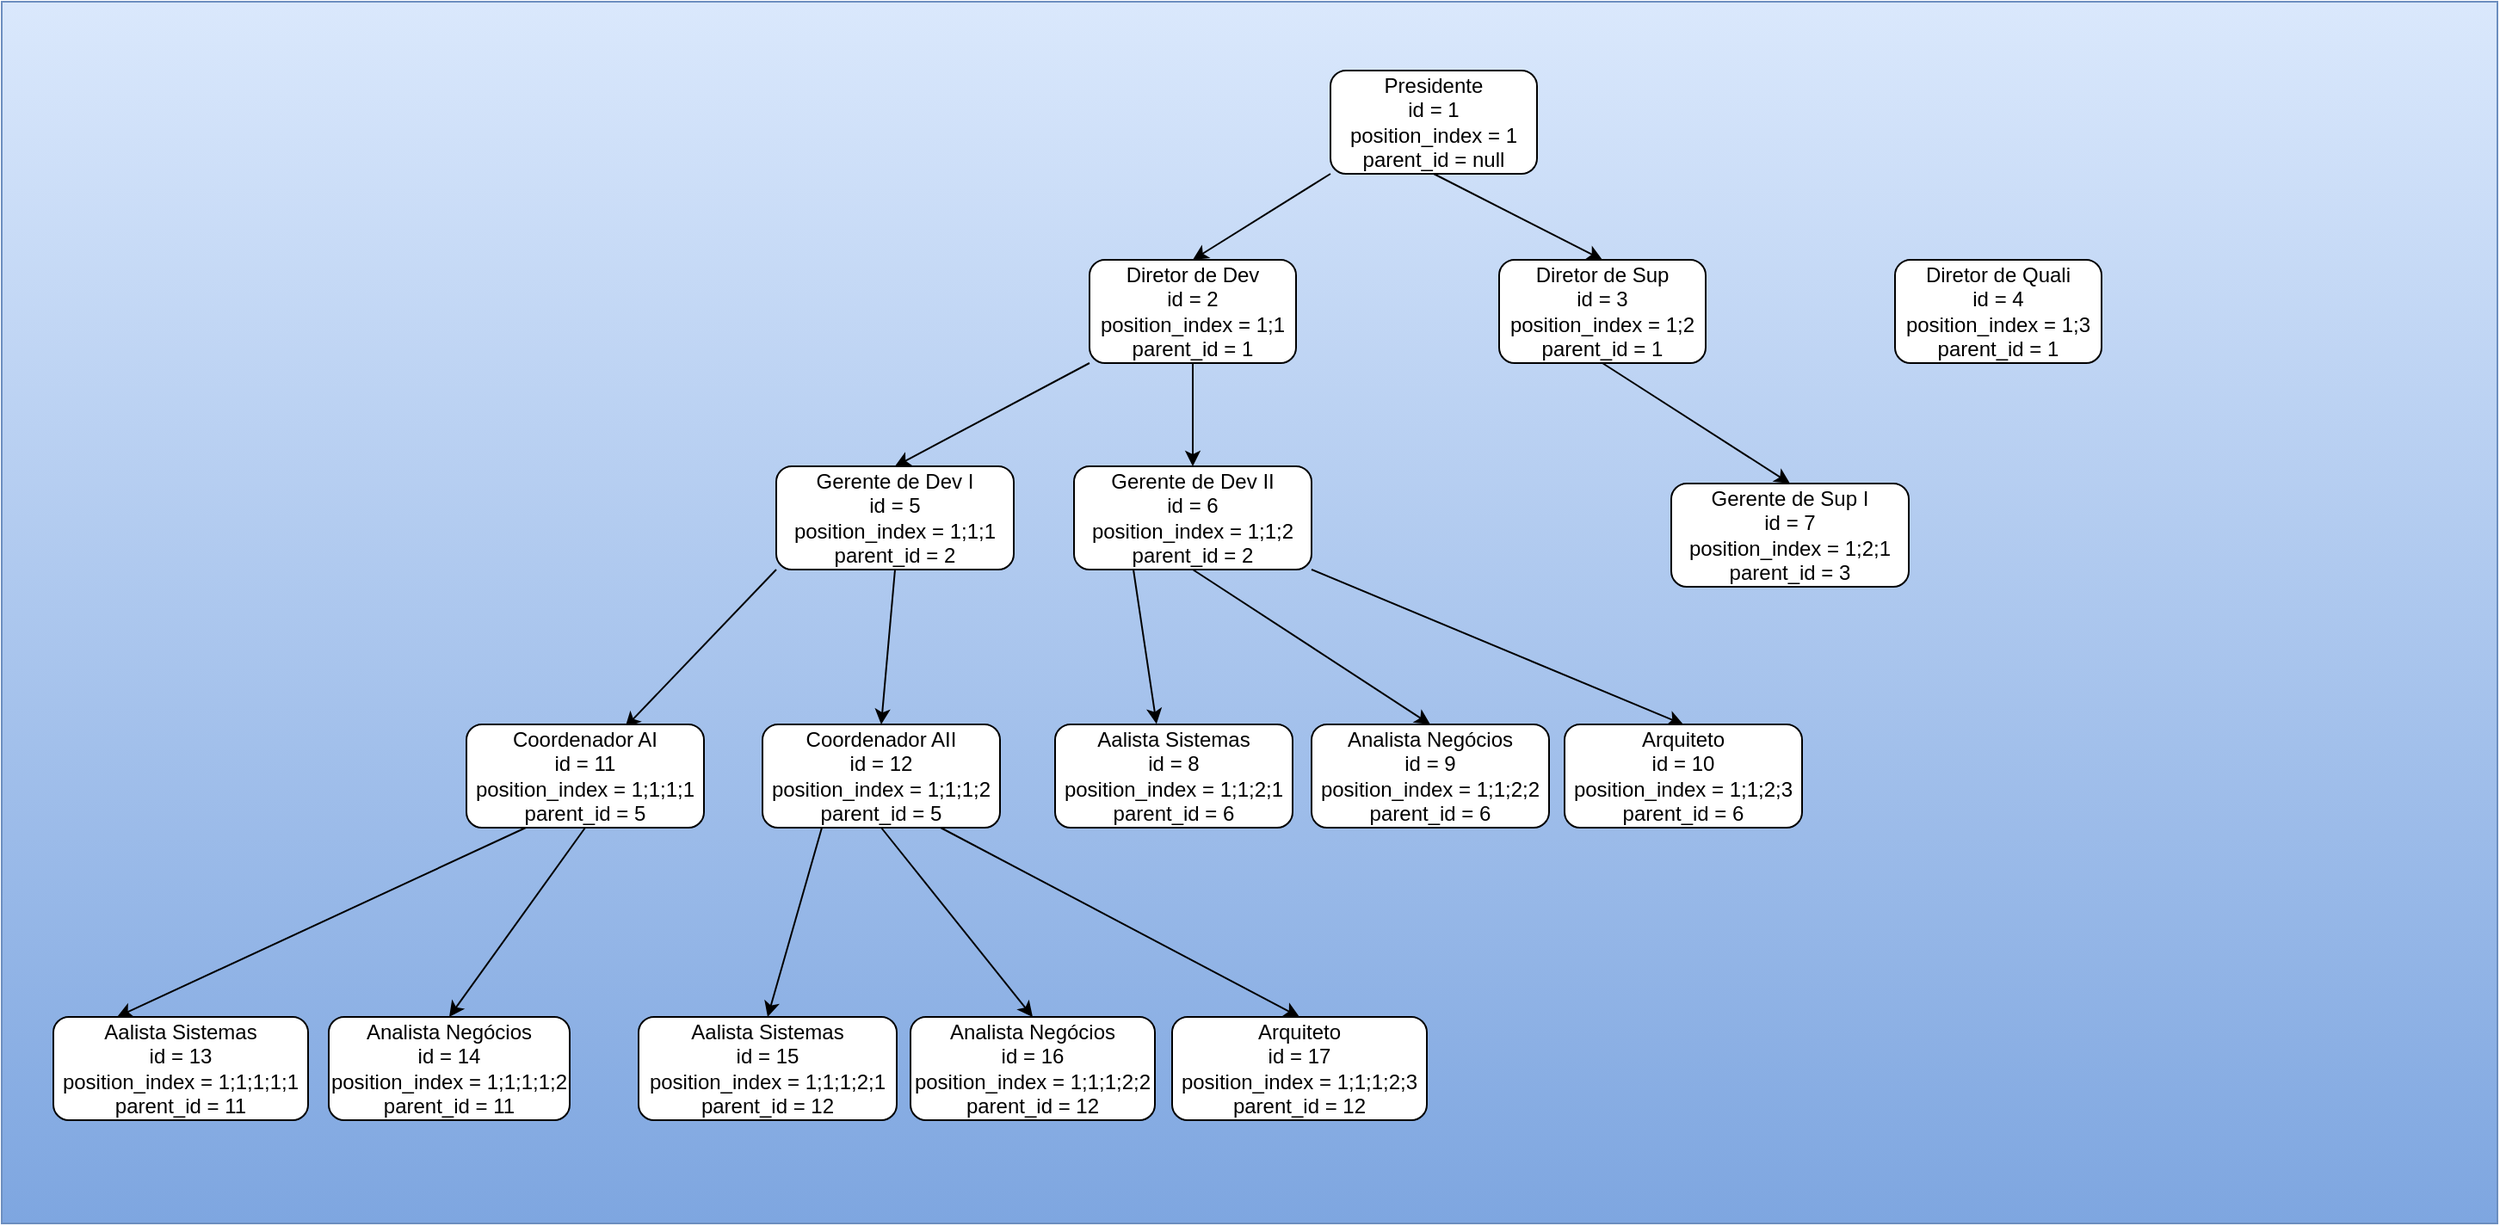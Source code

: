 <mxfile>
    <diagram id="Q9Vk_hEiLOmv4F7OT1rd" name="Page-1">
        <mxGraphModel dx="1553" dy="460" grid="1" gridSize="10" guides="1" tooltips="1" connect="1" arrows="1" fold="1" page="1" pageScale="1" pageWidth="827" pageHeight="1169" math="0" shadow="0">
            <root>
                <mxCell id="0"/>
                <mxCell id="1" parent="0"/>
                <mxCell id="25" value="" style="whiteSpace=wrap;html=1;fillColor=#dae8fc;gradientColor=#7ea6e0;strokeColor=#6c8ebf;" parent="1" vertex="1">
                    <mxGeometry x="-420" y="10" width="1450" height="710" as="geometry"/>
                </mxCell>
                <mxCell id="9" style="html=1;exitX=0;exitY=1;exitDx=0;exitDy=0;entryX=0.5;entryY=0;entryDx=0;entryDy=0;" parent="1" source="5" target="6" edge="1">
                    <mxGeometry relative="1" as="geometry"/>
                </mxCell>
                <mxCell id="10" style="html=1;exitX=0.5;exitY=1;exitDx=0;exitDy=0;entryX=0.5;entryY=0;entryDx=0;entryDy=0;" parent="1" source="5" target="7" edge="1">
                    <mxGeometry relative="1" as="geometry"/>
                </mxCell>
                <mxCell id="5" value="Presidente&lt;br&gt;id = 1&lt;br&gt;position_index = 1&lt;br&gt;parent_id = null" style="rounded=1;whiteSpace=wrap;html=1;" parent="1" vertex="1">
                    <mxGeometry x="352" y="50" width="120" height="60" as="geometry"/>
                </mxCell>
                <mxCell id="14" style="html=1;exitX=0;exitY=1;exitDx=0;exitDy=0;entryX=0.5;entryY=0;entryDx=0;entryDy=0;" parent="1" source="6" target="12" edge="1">
                    <mxGeometry relative="1" as="geometry"/>
                </mxCell>
                <mxCell id="15" style="edgeStyle=none;html=1;exitX=0.5;exitY=1;exitDx=0;exitDy=0;entryX=0.5;entryY=0;entryDx=0;entryDy=0;" parent="1" source="6" target="13" edge="1">
                    <mxGeometry relative="1" as="geometry"/>
                </mxCell>
                <mxCell id="6" value="Diretor de Dev&lt;br&gt;id = 2&lt;br&gt;position_index = 1;1&lt;br&gt;parent_id = 1" style="rounded=1;whiteSpace=wrap;html=1;" parent="1" vertex="1">
                    <mxGeometry x="212" y="160" width="120" height="60" as="geometry"/>
                </mxCell>
                <mxCell id="18" style="edgeStyle=none;html=1;exitX=0.5;exitY=1;exitDx=0;exitDy=0;entryX=0.5;entryY=0;entryDx=0;entryDy=0;" parent="1" source="7" target="16" edge="1">
                    <mxGeometry relative="1" as="geometry"/>
                </mxCell>
                <mxCell id="7" value="Diretor de Sup&lt;br&gt;id = 3&lt;br&gt;position_index = 1;2&lt;br&gt;parent_id = 1&lt;span style=&quot;color: rgba(0 , 0 , 0 , 0) ; font-family: monospace ; font-size: 0px&quot;&gt;%3CmxGraphModel%3E%3Croot%3E%3CmxCell%20id%3D%220%22%2F%3E%3CmxCell%20id%3D%221%22%20parent%3D%220%22%2F%3E%3CmxCell%20id%3D%222%22%20value%3D%22Diretor%20de%20Dev%26lt%3Bbr%26gt%3Bid%20%3D%202%26lt%3Bbr%26gt%3Bposition_index%20%3D%201%3B1%26lt%3Bbr%26gt%3Bparent_id%20%3D%201%22%20style%3D%22rounded%3D1%3BwhiteSpace%3Dwrap%3Bhtml%3D1%3B%22%20vertex%3D%221%22%20parent%3D%221%22%3E%3CmxGeometry%20x%3D%2270%22%20y%3D%22160%22%20width%3D%22120%22%20height%3D%2260%22%20as%3D%22geometry%22%2F%3E%3C%2FmxCell%3E%3C%2Froot%3E%3C%2FmxGraphModel%3E&lt;/span&gt;" style="rounded=1;whiteSpace=wrap;html=1;" parent="1" vertex="1">
                    <mxGeometry x="450" y="160" width="120" height="60" as="geometry"/>
                </mxCell>
                <mxCell id="8" value="Diretor de Quali&lt;br&gt;id = 4&lt;br&gt;position_index = 1;3&lt;br&gt;parent_id = 1&lt;span style=&quot;color: rgba(0 , 0 , 0 , 0) ; font-family: monospace ; font-size: 0px&quot;&gt;%3CmxGraphModel%3E%3Croot%3E%3CmxCell%20id%3D%220%22%2F%3E%3CmxCell%20id%3D%221%22%20parent%3D%220%22%2F%3E%3CmxCell%20id%3D%222%22%20value%3D%22Diretor%20de%20Dev%26lt%3Bbr%26gt%3Bid%20%3D%202%26lt%3Bbr%26gt%3Bposition_index%20%3D%201%3B1%26lt%3Bbr%26gt%3Bparent_id%20%3D%201%22%20style%3D%22rounded%3D1%3BwhiteSpace%3Dwrap%3Bhtml%3D1%3B%22%20vertex%3D%221%22%20parent%3D%221%22%3E%3CmxGeometry%20x%3D%2270%22%20y%3D%22160%22%20width%3D%22120%22%20height%3D%2260%22%20as%3D%22geometry%22%2F%3E%3C%2FmxCell%3E%3C%2Froot%3E%3C%2FmxGraphModel%3E&lt;/span&gt;" style="rounded=1;whiteSpace=wrap;html=1;" parent="1" vertex="1">
                    <mxGeometry x="680" y="160" width="120" height="60" as="geometry"/>
                </mxCell>
                <mxCell id="36" style="edgeStyle=none;html=1;exitX=0;exitY=1;exitDx=0;exitDy=0;entryX=0.668;entryY=0.03;entryDx=0;entryDy=0;entryPerimeter=0;" edge="1" parent="1" source="12" target="32">
                    <mxGeometry relative="1" as="geometry"/>
                </mxCell>
                <mxCell id="12" value="Gerente de Dev I&lt;br&gt;id = 5&lt;br&gt;position_index = 1;1;1&lt;br&gt;parent_id = 2" style="rounded=1;whiteSpace=wrap;html=1;" parent="1" vertex="1">
                    <mxGeometry x="30" y="280" width="138" height="60" as="geometry"/>
                </mxCell>
                <mxCell id="22" style="edgeStyle=none;html=1;exitX=0.25;exitY=1;exitDx=0;exitDy=0;entryX=0.427;entryY=-0.005;entryDx=0;entryDy=0;entryPerimeter=0;" parent="1" source="13" target="19" edge="1">
                    <mxGeometry relative="1" as="geometry"/>
                </mxCell>
                <mxCell id="23" style="edgeStyle=none;html=1;exitX=0.5;exitY=1;exitDx=0;exitDy=0;entryX=0.5;entryY=0;entryDx=0;entryDy=0;" parent="1" source="13" target="20" edge="1">
                    <mxGeometry relative="1" as="geometry"/>
                </mxCell>
                <mxCell id="24" style="edgeStyle=none;html=1;exitX=1;exitY=1;exitDx=0;exitDy=0;entryX=0.5;entryY=0;entryDx=0;entryDy=0;" parent="1" source="13" target="21" edge="1">
                    <mxGeometry relative="1" as="geometry"/>
                </mxCell>
                <mxCell id="13" value="Gerente de Dev II&lt;br&gt;id = 6&lt;br&gt;position_index = 1;1;2&lt;br&gt;parent_id = 2" style="rounded=1;whiteSpace=wrap;html=1;" parent="1" vertex="1">
                    <mxGeometry x="203" y="280" width="138" height="60" as="geometry"/>
                </mxCell>
                <mxCell id="16" value="Gerente de Sup I&lt;br&gt;id = 7&lt;br&gt;position_index = 1;2;1&lt;br&gt;parent_id = 3" style="rounded=1;whiteSpace=wrap;html=1;" parent="1" vertex="1">
                    <mxGeometry x="550" y="290" width="138" height="60" as="geometry"/>
                </mxCell>
                <mxCell id="19" value="Aalista Sistemas&lt;br&gt;id = 8&lt;br&gt;position_index = 1;1;2;1&lt;br&gt;parent_id = 6" style="rounded=1;whiteSpace=wrap;html=1;" parent="1" vertex="1">
                    <mxGeometry x="192" y="430" width="138" height="60" as="geometry"/>
                </mxCell>
                <mxCell id="20" value="Analista Negócios&lt;br&gt;id = 9&lt;br&gt;position_index = 1;1;2;2&lt;br&gt;parent_id = 6" style="rounded=1;whiteSpace=wrap;html=1;" parent="1" vertex="1">
                    <mxGeometry x="341" y="430" width="138" height="60" as="geometry"/>
                </mxCell>
                <mxCell id="21" value="Arquiteto&lt;br&gt;id = 10&lt;br&gt;position_index = 1;1;2;3&lt;br&gt;parent_id = 6" style="rounded=1;whiteSpace=wrap;html=1;" parent="1" vertex="1">
                    <mxGeometry x="488" y="430" width="138" height="60" as="geometry"/>
                </mxCell>
                <mxCell id="42" style="edgeStyle=none;html=1;exitX=0.25;exitY=1;exitDx=0;exitDy=0;entryX=0.25;entryY=0;entryDx=0;entryDy=0;" edge="1" parent="1" source="32" target="40">
                    <mxGeometry relative="1" as="geometry"/>
                </mxCell>
                <mxCell id="43" style="edgeStyle=none;html=1;exitX=0.5;exitY=1;exitDx=0;exitDy=0;entryX=0.5;entryY=0;entryDx=0;entryDy=0;" edge="1" parent="1" source="32" target="41">
                    <mxGeometry relative="1" as="geometry"/>
                </mxCell>
                <mxCell id="32" value="Coordenador AI&lt;br&gt;id = 11&lt;br&gt;position_index = 1;1;1;1&lt;br&gt;parent_id = 5" style="rounded=1;whiteSpace=wrap;html=1;" vertex="1" parent="1">
                    <mxGeometry x="-150" y="430" width="138" height="60" as="geometry"/>
                </mxCell>
                <mxCell id="44" style="edgeStyle=none;html=1;exitX=0.25;exitY=1;exitDx=0;exitDy=0;entryX=0.5;entryY=0;entryDx=0;entryDy=0;" edge="1" parent="1" source="33" target="37">
                    <mxGeometry relative="1" as="geometry"/>
                </mxCell>
                <mxCell id="45" style="edgeStyle=none;html=1;exitX=0.5;exitY=1;exitDx=0;exitDy=0;entryX=0.5;entryY=0;entryDx=0;entryDy=0;" edge="1" parent="1" source="33" target="38">
                    <mxGeometry relative="1" as="geometry"/>
                </mxCell>
                <mxCell id="46" style="edgeStyle=none;html=1;exitX=0.75;exitY=1;exitDx=0;exitDy=0;entryX=0.5;entryY=0;entryDx=0;entryDy=0;" edge="1" parent="1" source="33" target="39">
                    <mxGeometry relative="1" as="geometry"/>
                </mxCell>
                <mxCell id="33" value="Coordenador AII&lt;br&gt;id = 12&lt;br&gt;position_index = 1;1;1;2&lt;br&gt;parent_id = 5" style="rounded=1;whiteSpace=wrap;html=1;" vertex="1" parent="1">
                    <mxGeometry x="22" y="430" width="138" height="60" as="geometry"/>
                </mxCell>
                <mxCell id="35" value="" style="endArrow=classic;html=1;exitX=0.5;exitY=1;exitDx=0;exitDy=0;entryX=0.5;entryY=0;entryDx=0;entryDy=0;" edge="1" parent="1" source="12" target="33">
                    <mxGeometry width="50" height="50" relative="1" as="geometry">
                        <mxPoint x="140" y="390" as="sourcePoint"/>
                        <mxPoint x="190" y="340" as="targetPoint"/>
                    </mxGeometry>
                </mxCell>
                <mxCell id="37" value="Aalista Sistemas&lt;br&gt;id = 15&lt;br&gt;position_index = 1;1;1;2;1&lt;br&gt;parent_id = 12" style="rounded=1;whiteSpace=wrap;html=1;" vertex="1" parent="1">
                    <mxGeometry x="-50" y="600" width="150" height="60" as="geometry"/>
                </mxCell>
                <mxCell id="38" value="Analista Negócios&lt;br&gt;id = 16&lt;br&gt;position_index = 1;1;1;2;2&lt;br&gt;parent_id = 12" style="rounded=1;whiteSpace=wrap;html=1;" vertex="1" parent="1">
                    <mxGeometry x="108" y="600" width="142" height="60" as="geometry"/>
                </mxCell>
                <mxCell id="39" value="Arquiteto&lt;br&gt;id = 17&lt;br&gt;position_index = 1;1;1;2;3&lt;br&gt;parent_id = 12" style="rounded=1;whiteSpace=wrap;html=1;" vertex="1" parent="1">
                    <mxGeometry x="260" y="600" width="148" height="60" as="geometry"/>
                </mxCell>
                <mxCell id="40" value="Aalista Sistemas&lt;br&gt;id = 13&lt;br&gt;position_index = 1;1;1;1;1&lt;br&gt;parent_id = 11" style="rounded=1;whiteSpace=wrap;html=1;" vertex="1" parent="1">
                    <mxGeometry x="-390" y="600" width="148" height="60" as="geometry"/>
                </mxCell>
                <mxCell id="41" value="Analista Negócios&lt;br&gt;id = 14&lt;br&gt;position_index = 1;1;1;1;2&lt;br&gt;parent_id = 11" style="rounded=1;whiteSpace=wrap;html=1;" vertex="1" parent="1">
                    <mxGeometry x="-230" y="600" width="140" height="60" as="geometry"/>
                </mxCell>
            </root>
        </mxGraphModel>
    </diagram>
</mxfile>